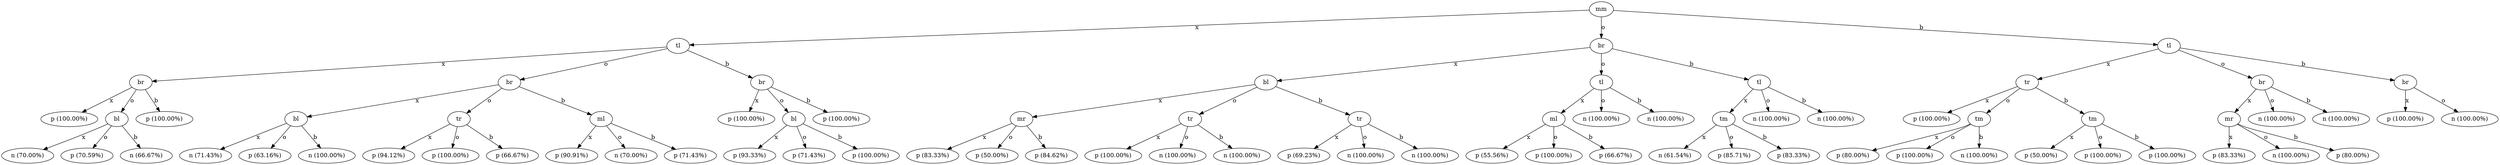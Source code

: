 digraph G {
"bg==" [ shape=oval label="mm"]
"bg==" -> "bi0w" [ label="x" ]
"bi0w" [ shape=oval label="tl"]
"bi0w" -> "bi0wLTA=" [ label="x" ]
"bi0wLTA=" [ shape=oval label="br"]
"bi0wLTA=" -> "bi0wLTAtMA==" [ label="x" ]
"bi0wLTAtMA==" [ shape=oval label="p (100.00%)"]
"bi0wLTA=" -> "bi0wLTAtMQ==" [ label="o" ]
"bi0wLTAtMQ==" [ shape=oval label="bl"]
"bi0wLTAtMQ==" -> "bi0wLTAtMS0w" [ label="x" ]
"bi0wLTAtMS0w" [ shape=oval label="n (70.00%)"]
"bi0wLTAtMQ==" -> "bi0wLTAtMS0x" [ label="o" ]
"bi0wLTAtMS0x" [ shape=oval label="p (70.59%)"]
"bi0wLTAtMQ==" -> "bi0wLTAtMS0y" [ label="b" ]
"bi0wLTAtMS0y" [ shape=oval label="n (66.67%)"]
"bi0wLTA=" -> "bi0wLTAtMg==" [ label="b" ]
"bi0wLTAtMg==" [ shape=oval label="p (100.00%)"]
"bi0w" -> "bi0wLTE=" [ label="o" ]
"bi0wLTE=" [ shape=oval label="br"]
"bi0wLTE=" -> "bi0wLTEtMA==" [ label="x" ]
"bi0wLTEtMA==" [ shape=oval label="bl"]
"bi0wLTEtMA==" -> "bi0wLTEtMC0w" [ label="x" ]
"bi0wLTEtMC0w" [ shape=oval label="n (71.43%)"]
"bi0wLTEtMA==" -> "bi0wLTEtMC0x" [ label="o" ]
"bi0wLTEtMC0x" [ shape=oval label="p (63.16%)"]
"bi0wLTEtMA==" -> "bi0wLTEtMC0y" [ label="b" ]
"bi0wLTEtMC0y" [ shape=oval label="n (100.00%)"]
"bi0wLTE=" -> "bi0wLTEtMQ==" [ label="o" ]
"bi0wLTEtMQ==" [ shape=oval label="tr"]
"bi0wLTEtMQ==" -> "bi0wLTEtMS0w" [ label="x" ]
"bi0wLTEtMS0w" [ shape=oval label="p (94.12%)"]
"bi0wLTEtMQ==" -> "bi0wLTEtMS0x" [ label="o" ]
"bi0wLTEtMS0x" [ shape=oval label="p (100.00%)"]
"bi0wLTEtMQ==" -> "bi0wLTEtMS0y" [ label="b" ]
"bi0wLTEtMS0y" [ shape=oval label="p (66.67%)"]
"bi0wLTE=" -> "bi0wLTEtMg==" [ label="b" ]
"bi0wLTEtMg==" [ shape=oval label="ml"]
"bi0wLTEtMg==" -> "bi0wLTEtMi0w" [ label="x" ]
"bi0wLTEtMi0w" [ shape=oval label="p (90.91%)"]
"bi0wLTEtMg==" -> "bi0wLTEtMi0x" [ label="o" ]
"bi0wLTEtMi0x" [ shape=oval label="n (70.00%)"]
"bi0wLTEtMg==" -> "bi0wLTEtMi0y" [ label="b" ]
"bi0wLTEtMi0y" [ shape=oval label="p (71.43%)"]
"bi0w" -> "bi0wLTI=" [ label="b" ]
"bi0wLTI=" [ shape=oval label="br"]
"bi0wLTI=" -> "bi0wLTItMA==" [ label="x" ]
"bi0wLTItMA==" [ shape=oval label="p (100.00%)"]
"bi0wLTI=" -> "bi0wLTItMQ==" [ label="o" ]
"bi0wLTItMQ==" [ shape=oval label="bl"]
"bi0wLTItMQ==" -> "bi0wLTItMS0w" [ label="x" ]
"bi0wLTItMS0w" [ shape=oval label="p (93.33%)"]
"bi0wLTItMQ==" -> "bi0wLTItMS0x" [ label="o" ]
"bi0wLTItMS0x" [ shape=oval label="p (71.43%)"]
"bi0wLTItMQ==" -> "bi0wLTItMS0y" [ label="b" ]
"bi0wLTItMS0y" [ shape=oval label="p (100.00%)"]
"bi0wLTI=" -> "bi0wLTItMg==" [ label="b" ]
"bi0wLTItMg==" [ shape=oval label="p (100.00%)"]
"bg==" -> "bi0x" [ label="o" ]
"bi0x" [ shape=oval label="br"]
"bi0x" -> "bi0xLTA=" [ label="x" ]
"bi0xLTA=" [ shape=oval label="bl"]
"bi0xLTA=" -> "bi0xLTAtMA==" [ label="x" ]
"bi0xLTAtMA==" [ shape=oval label="mr"]
"bi0xLTAtMA==" -> "bi0xLTAtMC0w" [ label="x" ]
"bi0xLTAtMC0w" [ shape=oval label="p (83.33%)"]
"bi0xLTAtMA==" -> "bi0xLTAtMC0x" [ label="o" ]
"bi0xLTAtMC0x" [ shape=oval label="p (50.00%)"]
"bi0xLTAtMA==" -> "bi0xLTAtMC0y" [ label="b" ]
"bi0xLTAtMC0y" [ shape=oval label="p (84.62%)"]
"bi0xLTA=" -> "bi0xLTAtMQ==" [ label="o" ]
"bi0xLTAtMQ==" [ shape=oval label="tr"]
"bi0xLTAtMQ==" -> "bi0xLTAtMS0w" [ label="x" ]
"bi0xLTAtMS0w" [ shape=oval label="p (100.00%)"]
"bi0xLTAtMQ==" -> "bi0xLTAtMS0x" [ label="o" ]
"bi0xLTAtMS0x" [ shape=oval label="n (100.00%)"]
"bi0xLTAtMQ==" -> "bi0xLTAtMS0y" [ label="b" ]
"bi0xLTAtMS0y" [ shape=oval label="n (100.00%)"]
"bi0xLTA=" -> "bi0xLTAtMg==" [ label="b" ]
"bi0xLTAtMg==" [ shape=oval label="tr"]
"bi0xLTAtMg==" -> "bi0xLTAtMi0w" [ label="x" ]
"bi0xLTAtMi0w" [ shape=oval label="p (69.23%)"]
"bi0xLTAtMg==" -> "bi0xLTAtMi0x" [ label="o" ]
"bi0xLTAtMi0x" [ shape=oval label="n (100.00%)"]
"bi0xLTAtMg==" -> "bi0xLTAtMi0y" [ label="b" ]
"bi0xLTAtMi0y" [ shape=oval label="n (100.00%)"]
"bi0x" -> "bi0xLTE=" [ label="o" ]
"bi0xLTE=" [ shape=oval label="tl"]
"bi0xLTE=" -> "bi0xLTEtMA==" [ label="x" ]
"bi0xLTEtMA==" [ shape=oval label="ml"]
"bi0xLTEtMA==" -> "bi0xLTEtMC0w" [ label="x" ]
"bi0xLTEtMC0w" [ shape=oval label="p (55.56%)"]
"bi0xLTEtMA==" -> "bi0xLTEtMC0x" [ label="o" ]
"bi0xLTEtMC0x" [ shape=oval label="p (100.00%)"]
"bi0xLTEtMA==" -> "bi0xLTEtMC0y" [ label="b" ]
"bi0xLTEtMC0y" [ shape=oval label="p (66.67%)"]
"bi0xLTE=" -> "bi0xLTEtMQ==" [ label="o" ]
"bi0xLTEtMQ==" [ shape=oval label="n (100.00%)"]
"bi0xLTE=" -> "bi0xLTEtMg==" [ label="b" ]
"bi0xLTEtMg==" [ shape=oval label="n (100.00%)"]
"bi0x" -> "bi0xLTI=" [ label="b" ]
"bi0xLTI=" [ shape=oval label="tl"]
"bi0xLTI=" -> "bi0xLTItMA==" [ label="x" ]
"bi0xLTItMA==" [ shape=oval label="tm"]
"bi0xLTItMA==" -> "bi0xLTItMC0w" [ label="x" ]
"bi0xLTItMC0w" [ shape=oval label="n (61.54%)"]
"bi0xLTItMA==" -> "bi0xLTItMC0x" [ label="o" ]
"bi0xLTItMC0x" [ shape=oval label="p (85.71%)"]
"bi0xLTItMA==" -> "bi0xLTItMC0y" [ label="b" ]
"bi0xLTItMC0y" [ shape=oval label="p (83.33%)"]
"bi0xLTI=" -> "bi0xLTItMQ==" [ label="o" ]
"bi0xLTItMQ==" [ shape=oval label="n (100.00%)"]
"bi0xLTI=" -> "bi0xLTItMg==" [ label="b" ]
"bi0xLTItMg==" [ shape=oval label="n (100.00%)"]
"bg==" -> "bi0y" [ label="b" ]
"bi0y" [ shape=oval label="tl"]
"bi0y" -> "bi0yLTA=" [ label="x" ]
"bi0yLTA=" [ shape=oval label="tr"]
"bi0yLTA=" -> "bi0yLTAtMA==" [ label="x" ]
"bi0yLTAtMA==" [ shape=oval label="p (100.00%)"]
"bi0yLTA=" -> "bi0yLTAtMQ==" [ label="o" ]
"bi0yLTAtMQ==" [ shape=oval label="tm"]
"bi0yLTAtMQ==" -> "bi0yLTAtMS0w" [ label="x" ]
"bi0yLTAtMS0w" [ shape=oval label="p (80.00%)"]
"bi0yLTAtMQ==" -> "bi0yLTAtMS0x" [ label="o" ]
"bi0yLTAtMS0x" [ shape=oval label="p (100.00%)"]
"bi0yLTAtMQ==" -> "bi0yLTAtMS0y" [ label="b" ]
"bi0yLTAtMS0y" [ shape=oval label="n (100.00%)"]
"bi0yLTA=" -> "bi0yLTAtMg==" [ label="b" ]
"bi0yLTAtMg==" [ shape=oval label="tm"]
"bi0yLTAtMg==" -> "bi0yLTAtMi0w" [ label="x" ]
"bi0yLTAtMi0w" [ shape=oval label="p (50.00%)"]
"bi0yLTAtMg==" -> "bi0yLTAtMi0x" [ label="o" ]
"bi0yLTAtMi0x" [ shape=oval label="p (100.00%)"]
"bi0yLTAtMg==" -> "bi0yLTAtMi0y" [ label="b" ]
"bi0yLTAtMi0y" [ shape=oval label="p (100.00%)"]
"bi0y" -> "bi0yLTE=" [ label="o" ]
"bi0yLTE=" [ shape=oval label="br"]
"bi0yLTE=" -> "bi0yLTEtMA==" [ label="x" ]
"bi0yLTEtMA==" [ shape=oval label="mr"]
"bi0yLTEtMA==" -> "bi0yLTEtMC0w" [ label="x" ]
"bi0yLTEtMC0w" [ shape=oval label="p (83.33%)"]
"bi0yLTEtMA==" -> "bi0yLTEtMC0x" [ label="o" ]
"bi0yLTEtMC0x" [ shape=oval label="n (100.00%)"]
"bi0yLTEtMA==" -> "bi0yLTEtMC0y" [ label="b" ]
"bi0yLTEtMC0y" [ shape=oval label="p (80.00%)"]
"bi0yLTE=" -> "bi0yLTEtMQ==" [ label="o" ]
"bi0yLTEtMQ==" [ shape=oval label="n (100.00%)"]
"bi0yLTE=" -> "bi0yLTEtMg==" [ label="b" ]
"bi0yLTEtMg==" [ shape=oval label="n (100.00%)"]
"bi0y" -> "bi0yLTI=" [ label="b" ]
"bi0yLTI=" [ shape=oval label="br"]
"bi0yLTI=" -> "bi0yLTItMA==" [ label="x" ]
"bi0yLTItMA==" [ shape=oval label="p (100.00%)"]
"bi0yLTI=" -> "bi0yLTItMQ==" [ label="o" ]
"bi0yLTItMQ==" [ shape=oval label="n (100.00%)"]
}
